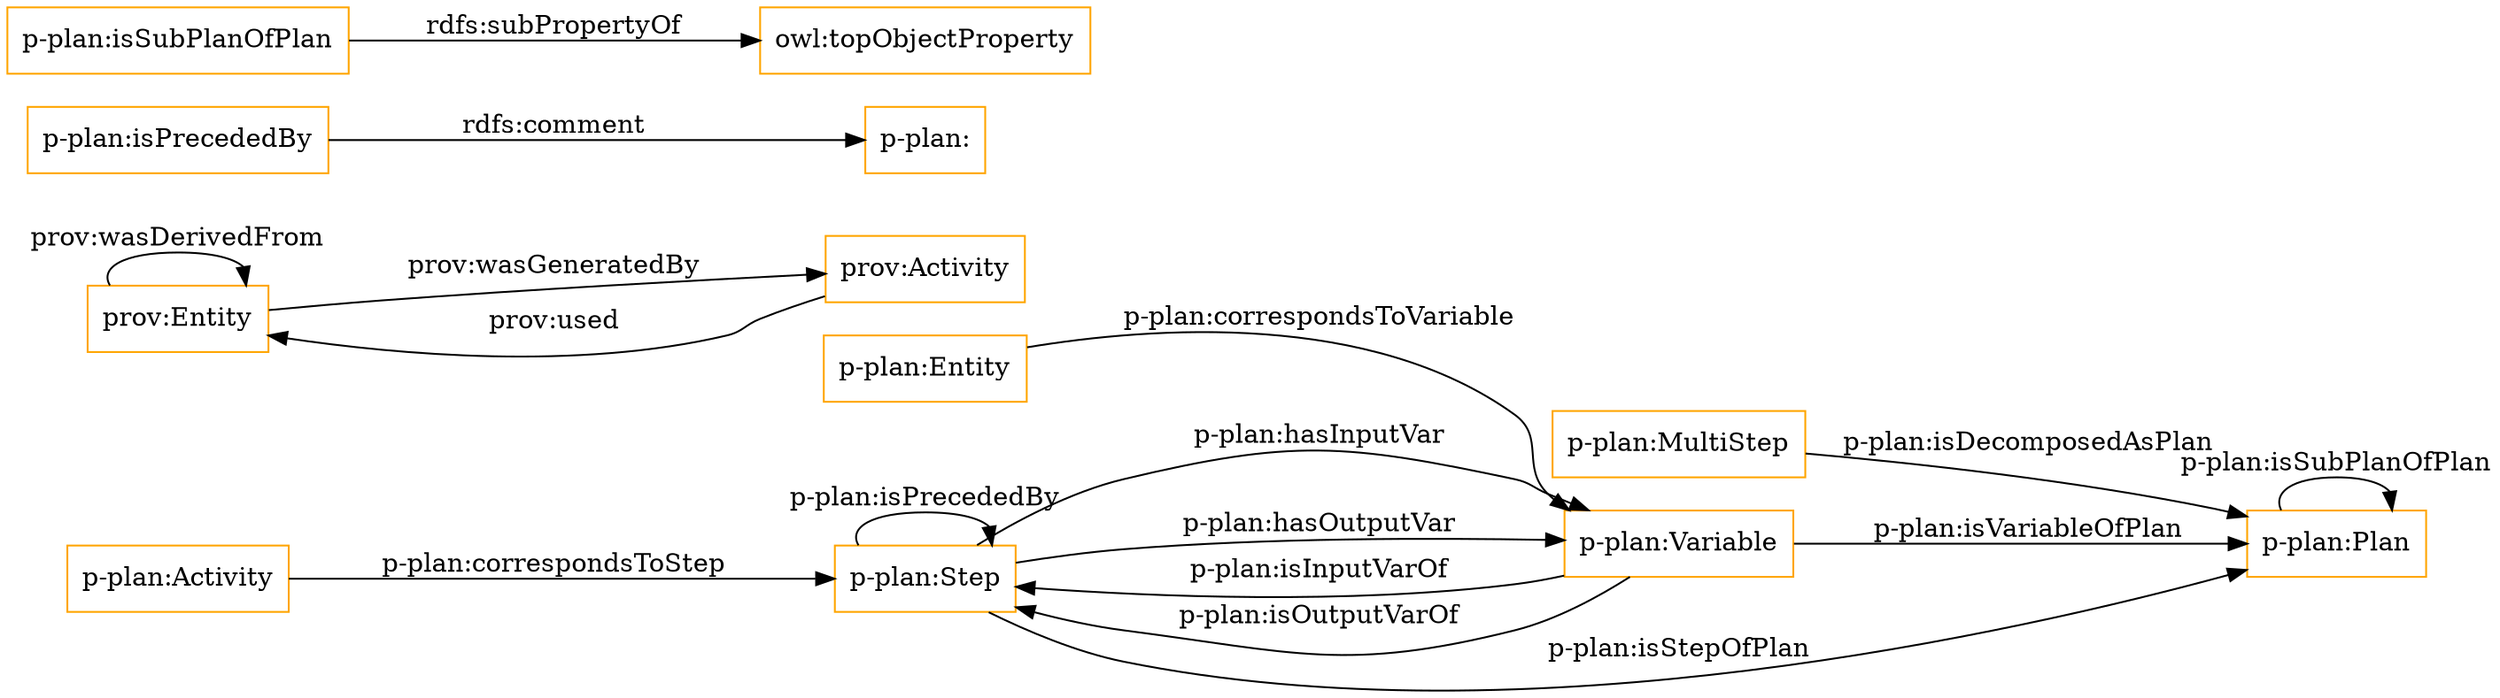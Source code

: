 digraph ar2dtool_diagram { 
rankdir=LR;
size="1501"
node [shape = rectangle, color="orange"]; "p-plan:MultiStep" "p-plan:Activity" "p-plan:Step" "p-plan:Entity" "prov:Entity" "p-plan:Plan" "prov:Activity" "p-plan:Variable" ; /*classes style*/
	"p-plan:isPrecededBy" -> "p-plan:" [ label = "rdfs:comment" ];
	"p-plan:isSubPlanOfPlan" -> "owl:topObjectProperty" [ label = "rdfs:subPropertyOf" ];
	"p-plan:Plan" -> "p-plan:Plan" [ label = "p-plan:isSubPlanOfPlan" ];
	"prov:Entity" -> "prov:Entity" [ label = "prov:wasDerivedFrom" ];
	"p-plan:Step" -> "p-plan:Plan" [ label = "p-plan:isStepOfPlan" ];
	"prov:Entity" -> "prov:Activity" [ label = "prov:wasGeneratedBy" ];
	"p-plan:Variable" -> "p-plan:Plan" [ label = "p-plan:isVariableOfPlan" ];
	"p-plan:Step" -> "p-plan:Variable" [ label = "p-plan:hasInputVar" ];
	"p-plan:Step" -> "p-plan:Step" [ label = "p-plan:isPrecededBy" ];
	"p-plan:MultiStep" -> "p-plan:Plan" [ label = "p-plan:isDecomposedAsPlan" ];
	"p-plan:Step" -> "p-plan:Variable" [ label = "p-plan:hasOutputVar" ];
	"p-plan:Activity" -> "p-plan:Step" [ label = "p-plan:correspondsToStep" ];
	"p-plan:Entity" -> "p-plan:Variable" [ label = "p-plan:correspondsToVariable" ];
	"prov:Activity" -> "prov:Entity" [ label = "prov:used" ];
	"p-plan:Variable" -> "p-plan:Step" [ label = "p-plan:isInputVarOf" ];
	"p-plan:Variable" -> "p-plan:Step" [ label = "p-plan:isOutputVarOf" ];

}
